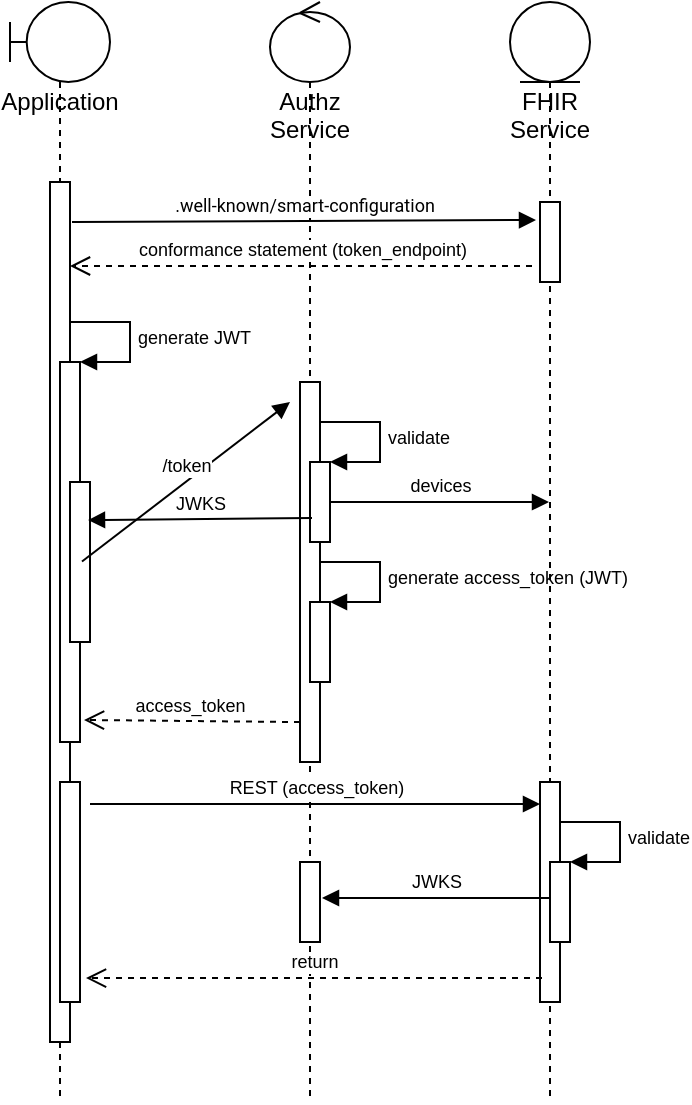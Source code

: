<mxfile version="20.3.7" type="github">
  <diagram id="uB3vWUOr1kCDj90bt4IU" name="Page-1">
    <mxGraphModel dx="931" dy="620" grid="1" gridSize="10" guides="1" tooltips="1" connect="1" arrows="1" fold="1" page="1" pageScale="1" pageWidth="827" pageHeight="1169" math="0" shadow="0">
      <root>
        <mxCell id="0" />
        <mxCell id="1" parent="0" />
        <mxCell id="a8mu2WrpENQF8_EIgTLG-4" value="Application" style="shape=umlLifeline;participant=umlBoundary;perimeter=lifelinePerimeter;whiteSpace=wrap;html=1;container=1;collapsible=0;recursiveResize=0;verticalAlign=top;spacingTop=36;outlineConnect=0;" vertex="1" parent="1">
          <mxGeometry x="50" y="40" width="50" height="550" as="geometry" />
        </mxCell>
        <mxCell id="a8mu2WrpENQF8_EIgTLG-14" value="" style="html=1;points=[];perimeter=orthogonalPerimeter;fontSize=9;" vertex="1" parent="a8mu2WrpENQF8_EIgTLG-4">
          <mxGeometry x="20" y="90" width="10" height="430" as="geometry" />
        </mxCell>
        <mxCell id="a8mu2WrpENQF8_EIgTLG-31" value="" style="html=1;points=[];perimeter=orthogonalPerimeter;fontSize=9;" vertex="1" parent="a8mu2WrpENQF8_EIgTLG-4">
          <mxGeometry x="25" y="180" width="10" height="190" as="geometry" />
        </mxCell>
        <mxCell id="a8mu2WrpENQF8_EIgTLG-32" value="generate JWT" style="edgeStyle=orthogonalEdgeStyle;html=1;align=left;spacingLeft=2;endArrow=block;rounded=0;entryX=1;entryY=0;fontSize=9;" edge="1" target="a8mu2WrpENQF8_EIgTLG-31" parent="a8mu2WrpENQF8_EIgTLG-4">
          <mxGeometry relative="1" as="geometry">
            <mxPoint x="30" y="160" as="sourcePoint" />
            <Array as="points">
              <mxPoint x="60" y="160" />
            </Array>
          </mxGeometry>
        </mxCell>
        <mxCell id="a8mu2WrpENQF8_EIgTLG-33" value="" style="html=1;points=[];perimeter=orthogonalPerimeter;fontSize=9;" vertex="1" parent="a8mu2WrpENQF8_EIgTLG-4">
          <mxGeometry x="30" y="240" width="10" height="80" as="geometry" />
        </mxCell>
        <mxCell id="a8mu2WrpENQF8_EIgTLG-37" value="" style="html=1;points=[];perimeter=orthogonalPerimeter;fontSize=9;" vertex="1" parent="a8mu2WrpENQF8_EIgTLG-4">
          <mxGeometry x="25" y="390" width="10" height="110" as="geometry" />
        </mxCell>
        <mxCell id="a8mu2WrpENQF8_EIgTLG-8" value="Authz Service" style="shape=umlLifeline;participant=umlControl;perimeter=lifelinePerimeter;whiteSpace=wrap;html=1;container=1;collapsible=0;recursiveResize=0;verticalAlign=top;spacingTop=36;outlineConnect=0;" vertex="1" parent="1">
          <mxGeometry x="180" y="40" width="40" height="550" as="geometry" />
        </mxCell>
        <mxCell id="a8mu2WrpENQF8_EIgTLG-18" value="" style="html=1;points=[];perimeter=orthogonalPerimeter;fontSize=9;" vertex="1" parent="a8mu2WrpENQF8_EIgTLG-8">
          <mxGeometry x="15" y="190" width="10" height="190" as="geometry" />
        </mxCell>
        <mxCell id="a8mu2WrpENQF8_EIgTLG-26" value="" style="html=1;points=[];perimeter=orthogonalPerimeter;fontSize=9;" vertex="1" parent="a8mu2WrpENQF8_EIgTLG-8">
          <mxGeometry x="20" y="230" width="10" height="40" as="geometry" />
        </mxCell>
        <mxCell id="a8mu2WrpENQF8_EIgTLG-27" value="validate" style="edgeStyle=orthogonalEdgeStyle;html=1;align=left;spacingLeft=2;endArrow=block;rounded=0;entryX=1;entryY=0;fontSize=9;" edge="1" target="a8mu2WrpENQF8_EIgTLG-26" parent="a8mu2WrpENQF8_EIgTLG-8">
          <mxGeometry relative="1" as="geometry">
            <mxPoint x="25" y="210" as="sourcePoint" />
            <Array as="points">
              <mxPoint x="55" y="210" />
            </Array>
          </mxGeometry>
        </mxCell>
        <mxCell id="a8mu2WrpENQF8_EIgTLG-29" value="" style="html=1;points=[];perimeter=orthogonalPerimeter;fontSize=9;" vertex="1" parent="a8mu2WrpENQF8_EIgTLG-8">
          <mxGeometry x="20" y="300" width="10" height="40" as="geometry" />
        </mxCell>
        <mxCell id="a8mu2WrpENQF8_EIgTLG-30" value="generate access_token (JWT)" style="edgeStyle=orthogonalEdgeStyle;html=1;align=left;spacingLeft=2;endArrow=block;rounded=0;entryX=1;entryY=0;fontSize=9;" edge="1" target="a8mu2WrpENQF8_EIgTLG-29" parent="a8mu2WrpENQF8_EIgTLG-8">
          <mxGeometry relative="1" as="geometry">
            <mxPoint x="25" y="280" as="sourcePoint" />
            <Array as="points">
              <mxPoint x="55" y="280" />
            </Array>
          </mxGeometry>
        </mxCell>
        <mxCell id="a8mu2WrpENQF8_EIgTLG-42" value="" style="html=1;points=[];perimeter=orthogonalPerimeter;fontSize=9;" vertex="1" parent="a8mu2WrpENQF8_EIgTLG-8">
          <mxGeometry x="15" y="430" width="10" height="40" as="geometry" />
        </mxCell>
        <mxCell id="a8mu2WrpENQF8_EIgTLG-12" value="FHIR Service" style="shape=umlLifeline;participant=umlEntity;perimeter=lifelinePerimeter;whiteSpace=wrap;html=1;container=1;collapsible=0;recursiveResize=0;verticalAlign=top;spacingTop=36;outlineConnect=0;" vertex="1" parent="1">
          <mxGeometry x="300" y="40" width="40" height="550" as="geometry" />
        </mxCell>
        <mxCell id="a8mu2WrpENQF8_EIgTLG-15" value="" style="html=1;points=[];perimeter=orthogonalPerimeter;fontSize=9;" vertex="1" parent="a8mu2WrpENQF8_EIgTLG-12">
          <mxGeometry x="15" y="100" width="10" height="40" as="geometry" />
        </mxCell>
        <mxCell id="a8mu2WrpENQF8_EIgTLG-38" value="" style="html=1;points=[];perimeter=orthogonalPerimeter;fontSize=9;" vertex="1" parent="a8mu2WrpENQF8_EIgTLG-12">
          <mxGeometry x="15" y="390" width="10" height="110" as="geometry" />
        </mxCell>
        <mxCell id="a8mu2WrpENQF8_EIgTLG-40" value="" style="html=1;points=[];perimeter=orthogonalPerimeter;fontSize=9;" vertex="1" parent="a8mu2WrpENQF8_EIgTLG-12">
          <mxGeometry x="20" y="430" width="10" height="40" as="geometry" />
        </mxCell>
        <mxCell id="a8mu2WrpENQF8_EIgTLG-41" value="validate" style="edgeStyle=orthogonalEdgeStyle;html=1;align=left;spacingLeft=2;endArrow=block;rounded=0;entryX=1;entryY=0;fontSize=9;" edge="1" target="a8mu2WrpENQF8_EIgTLG-40" parent="a8mu2WrpENQF8_EIgTLG-12">
          <mxGeometry relative="1" as="geometry">
            <mxPoint x="25" y="410" as="sourcePoint" />
            <Array as="points">
              <mxPoint x="55" y="410" />
            </Array>
          </mxGeometry>
        </mxCell>
        <mxCell id="a8mu2WrpENQF8_EIgTLG-16" value="&lt;div style=&quot;text-align: start;&quot;&gt;&lt;font face=&quot;Roboto, sans-serif&quot;&gt;.well-known/smart-configuration&lt;/font&gt;&lt;/div&gt;" style="html=1;verticalAlign=bottom;endArrow=block;entryX=-0.2;entryY=0.225;rounded=0;fontSize=9;entryDx=0;entryDy=0;entryPerimeter=0;" edge="1" parent="1" target="a8mu2WrpENQF8_EIgTLG-15">
          <mxGeometry relative="1" as="geometry">
            <mxPoint x="81" y="150" as="sourcePoint" />
            <mxPoint x="495" y="210" as="targetPoint" />
          </mxGeometry>
        </mxCell>
        <mxCell id="a8mu2WrpENQF8_EIgTLG-17" value="conformance statement (token_endpoint)" style="html=1;verticalAlign=bottom;endArrow=open;dashed=1;endSize=8;rounded=0;fontSize=9;exitX=-0.4;exitY=0.8;exitDx=0;exitDy=0;exitPerimeter=0;" edge="1" parent="1" source="a8mu2WrpENQF8_EIgTLG-15">
          <mxGeometry relative="1" as="geometry">
            <mxPoint x="80" y="172" as="targetPoint" />
            <mxPoint x="500" y="236" as="sourcePoint" />
          </mxGeometry>
        </mxCell>
        <mxCell id="a8mu2WrpENQF8_EIgTLG-21" value="&lt;font style=&quot;font-size: 9px;&quot;&gt;/token&lt;/font&gt;" style="html=1;verticalAlign=bottom;endArrow=block;rounded=0;exitX=1.1;exitY=0.525;exitDx=0;exitDy=0;exitPerimeter=0;" edge="1" parent="1" source="a8mu2WrpENQF8_EIgTLG-31">
          <mxGeometry width="80" relative="1" as="geometry">
            <mxPoint x="90" y="240" as="sourcePoint" />
            <mxPoint x="190" y="240" as="targetPoint" />
          </mxGeometry>
        </mxCell>
        <mxCell id="a8mu2WrpENQF8_EIgTLG-28" value="devices" style="html=1;verticalAlign=bottom;endArrow=block;rounded=0;fontSize=9;" edge="1" parent="1" target="a8mu2WrpENQF8_EIgTLG-12">
          <mxGeometry width="80" relative="1" as="geometry">
            <mxPoint x="210" y="290" as="sourcePoint" />
            <mxPoint x="450" y="320" as="targetPoint" />
          </mxGeometry>
        </mxCell>
        <mxCell id="a8mu2WrpENQF8_EIgTLG-34" value="JWKS" style="html=1;verticalAlign=bottom;endArrow=block;rounded=0;fontSize=9;exitX=0.1;exitY=0.7;exitDx=0;exitDy=0;exitPerimeter=0;entryX=0.9;entryY=0.238;entryDx=0;entryDy=0;entryPerimeter=0;" edge="1" parent="1" source="a8mu2WrpENQF8_EIgTLG-26" target="a8mu2WrpENQF8_EIgTLG-33">
          <mxGeometry width="80" relative="1" as="geometry">
            <mxPoint x="370" y="320" as="sourcePoint" />
            <mxPoint x="90" y="298" as="targetPoint" />
          </mxGeometry>
        </mxCell>
        <mxCell id="a8mu2WrpENQF8_EIgTLG-36" value="access_token&amp;nbsp;" style="html=1;verticalAlign=bottom;endArrow=open;dashed=1;endSize=8;rounded=0;fontSize=9;exitX=0;exitY=0.895;exitDx=0;exitDy=0;exitPerimeter=0;entryX=1.2;entryY=0.942;entryDx=0;entryDy=0;entryPerimeter=0;" edge="1" parent="1" source="a8mu2WrpENQF8_EIgTLG-18" target="a8mu2WrpENQF8_EIgTLG-31">
          <mxGeometry relative="1" as="geometry">
            <mxPoint x="450" y="320" as="sourcePoint" />
            <mxPoint x="90" y="400" as="targetPoint" />
          </mxGeometry>
        </mxCell>
        <mxCell id="a8mu2WrpENQF8_EIgTLG-39" value="REST (access_token)" style="html=1;verticalAlign=bottom;endArrow=block;rounded=0;fontSize=9;entryX=0;entryY=0.1;entryDx=0;entryDy=0;entryPerimeter=0;" edge="1" parent="1" target="a8mu2WrpENQF8_EIgTLG-38">
          <mxGeometry width="80" relative="1" as="geometry">
            <mxPoint x="90" y="441" as="sourcePoint" />
            <mxPoint x="310" y="441" as="targetPoint" />
          </mxGeometry>
        </mxCell>
        <mxCell id="a8mu2WrpENQF8_EIgTLG-43" value="JWKS" style="html=1;verticalAlign=bottom;endArrow=block;rounded=0;fontSize=9;exitX=0;exitY=0.45;exitDx=0;exitDy=0;exitPerimeter=0;entryX=1.1;entryY=0.45;entryDx=0;entryDy=0;entryPerimeter=0;" edge="1" target="a8mu2WrpENQF8_EIgTLG-42" parent="1" source="a8mu2WrpENQF8_EIgTLG-40">
          <mxGeometry width="80" relative="1" as="geometry">
            <mxPoint x="316" y="488" as="sourcePoint" />
            <mxPoint x="210" y="488" as="targetPoint" />
          </mxGeometry>
        </mxCell>
        <mxCell id="a8mu2WrpENQF8_EIgTLG-44" value="return" style="html=1;verticalAlign=bottom;endArrow=open;dashed=1;endSize=8;rounded=0;fontSize=9;exitX=0.1;exitY=0.891;exitDx=0;exitDy=0;exitPerimeter=0;entryX=1.3;entryY=0.891;entryDx=0;entryDy=0;entryPerimeter=0;" edge="1" parent="1" source="a8mu2WrpENQF8_EIgTLG-38" target="a8mu2WrpENQF8_EIgTLG-37">
          <mxGeometry relative="1" as="geometry">
            <mxPoint x="210" y="560" as="sourcePoint" />
            <mxPoint x="130" y="560" as="targetPoint" />
          </mxGeometry>
        </mxCell>
      </root>
    </mxGraphModel>
  </diagram>
</mxfile>
